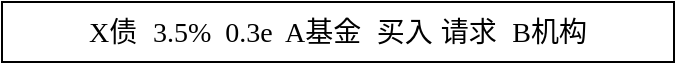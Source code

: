 <mxfile version="16.0.0" type="github">
  <diagram id="1vwMO78F63A42fUgwjm2" name="Page-1">
    <mxGraphModel dx="865" dy="488" grid="1" gridSize="10" guides="1" tooltips="1" connect="1" arrows="1" fold="1" page="1" pageScale="1" pageWidth="827" pageHeight="1169" math="0" shadow="0">
      <root>
        <mxCell id="0" />
        <mxCell id="1" parent="0" />
        <mxCell id="z27-uRXxiAsdTS0FbLUc-1" value="&lt;p style=&quot;margin-top: 0pt ; margin-bottom: 0pt ; margin-left: 0in ; text-align: left ; direction: ltr ; unicode-bidi: embed ; word-break: normal ; font-size: 14px&quot;&gt;&lt;span style=&quot;font-family: &amp;#34;times new roman&amp;#34;&quot;&gt;X&lt;/span&gt;&lt;span&gt;债&amp;nbsp; &lt;/span&gt;&lt;span style=&quot;font-family: &amp;#34;times new roman&amp;#34;&quot;&gt;3.5%&amp;nbsp; 0.3e&amp;nbsp; A&lt;/span&gt;&lt;span&gt;基金&amp;nbsp; 买入 请求&amp;nbsp; &lt;/span&gt;&lt;span style=&quot;font-family: &amp;#34;times new roman&amp;#34;&quot;&gt;B&lt;/span&gt;&lt;span&gt;机构&lt;/span&gt;&lt;/p&gt;" style="rounded=0;whiteSpace=wrap;html=1;" vertex="1" parent="1">
          <mxGeometry x="34" y="510" width="336" height="30" as="geometry" />
        </mxCell>
      </root>
    </mxGraphModel>
  </diagram>
</mxfile>

